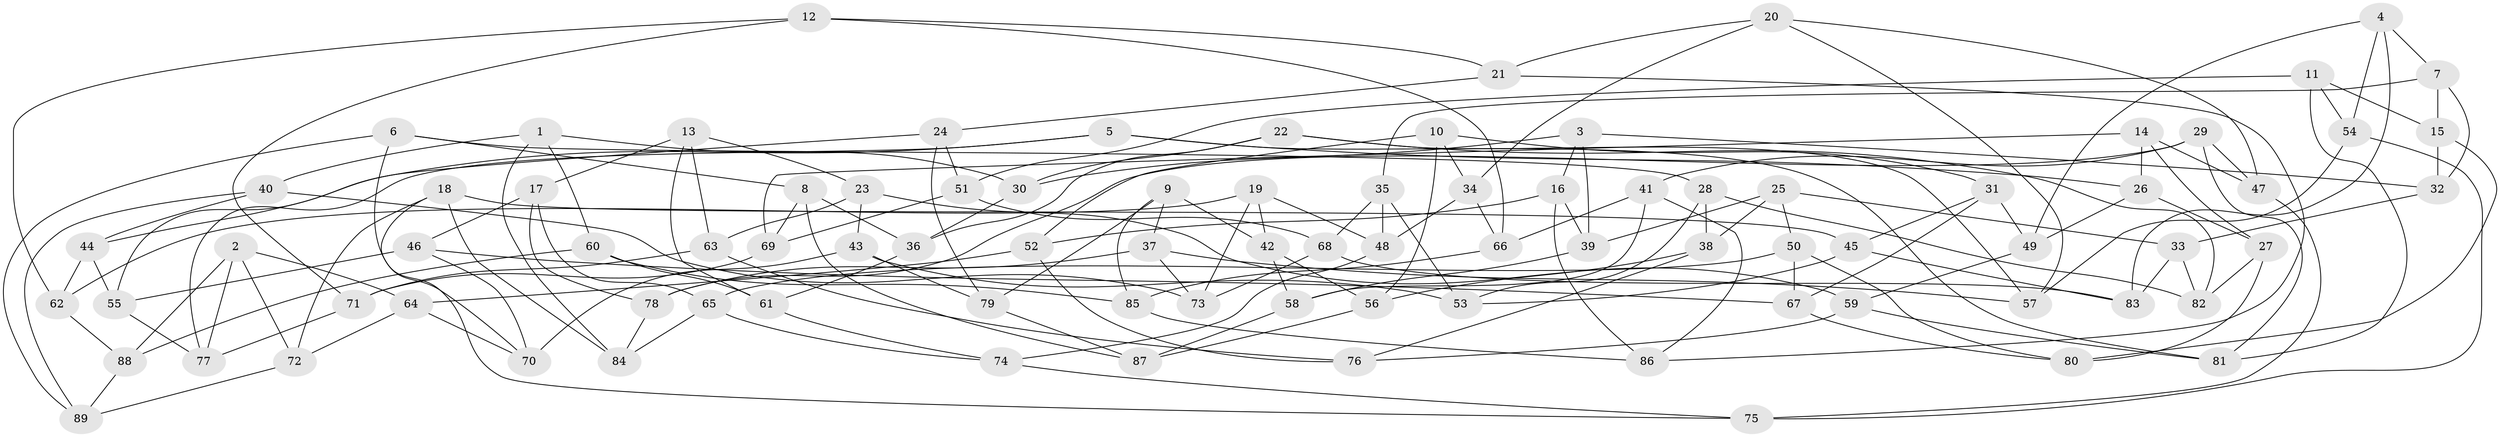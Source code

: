 // coarse degree distribution, {4: 0.1111111111111111, 8: 0.1111111111111111, 5: 0.2222222222222222, 6: 0.4444444444444444, 3: 0.027777777777777776, 7: 0.08333333333333333}
// Generated by graph-tools (version 1.1) at 2025/38/03/04/25 23:38:18]
// undirected, 89 vertices, 178 edges
graph export_dot {
  node [color=gray90,style=filled];
  1;
  2;
  3;
  4;
  5;
  6;
  7;
  8;
  9;
  10;
  11;
  12;
  13;
  14;
  15;
  16;
  17;
  18;
  19;
  20;
  21;
  22;
  23;
  24;
  25;
  26;
  27;
  28;
  29;
  30;
  31;
  32;
  33;
  34;
  35;
  36;
  37;
  38;
  39;
  40;
  41;
  42;
  43;
  44;
  45;
  46;
  47;
  48;
  49;
  50;
  51;
  52;
  53;
  54;
  55;
  56;
  57;
  58;
  59;
  60;
  61;
  62;
  63;
  64;
  65;
  66;
  67;
  68;
  69;
  70;
  71;
  72;
  73;
  74;
  75;
  76;
  77;
  78;
  79;
  80;
  81;
  82;
  83;
  84;
  85;
  86;
  87;
  88;
  89;
  1 -- 30;
  1 -- 84;
  1 -- 60;
  1 -- 40;
  2 -- 72;
  2 -- 77;
  2 -- 64;
  2 -- 88;
  3 -- 16;
  3 -- 30;
  3 -- 32;
  3 -- 39;
  4 -- 7;
  4 -- 54;
  4 -- 49;
  4 -- 83;
  5 -- 26;
  5 -- 81;
  5 -- 44;
  5 -- 77;
  6 -- 89;
  6 -- 8;
  6 -- 70;
  6 -- 28;
  7 -- 32;
  7 -- 35;
  7 -- 15;
  8 -- 69;
  8 -- 36;
  8 -- 87;
  9 -- 42;
  9 -- 85;
  9 -- 79;
  9 -- 37;
  10 -- 31;
  10 -- 52;
  10 -- 56;
  10 -- 34;
  11 -- 51;
  11 -- 15;
  11 -- 81;
  11 -- 54;
  12 -- 62;
  12 -- 21;
  12 -- 66;
  12 -- 71;
  13 -- 23;
  13 -- 63;
  13 -- 61;
  13 -- 17;
  14 -- 27;
  14 -- 26;
  14 -- 69;
  14 -- 47;
  15 -- 32;
  15 -- 80;
  16 -- 39;
  16 -- 52;
  16 -- 86;
  17 -- 46;
  17 -- 65;
  17 -- 78;
  18 -- 72;
  18 -- 75;
  18 -- 45;
  18 -- 84;
  19 -- 48;
  19 -- 42;
  19 -- 62;
  19 -- 73;
  20 -- 57;
  20 -- 47;
  20 -- 21;
  20 -- 34;
  21 -- 24;
  21 -- 86;
  22 -- 30;
  22 -- 57;
  22 -- 36;
  22 -- 82;
  23 -- 63;
  23 -- 59;
  23 -- 43;
  24 -- 79;
  24 -- 55;
  24 -- 51;
  25 -- 38;
  25 -- 39;
  25 -- 50;
  25 -- 33;
  26 -- 27;
  26 -- 49;
  27 -- 80;
  27 -- 82;
  28 -- 38;
  28 -- 82;
  28 -- 53;
  29 -- 78;
  29 -- 47;
  29 -- 81;
  29 -- 41;
  30 -- 36;
  31 -- 49;
  31 -- 67;
  31 -- 45;
  32 -- 33;
  33 -- 82;
  33 -- 83;
  34 -- 66;
  34 -- 48;
  35 -- 48;
  35 -- 53;
  35 -- 68;
  36 -- 61;
  37 -- 57;
  37 -- 78;
  37 -- 73;
  38 -- 76;
  38 -- 56;
  39 -- 58;
  40 -- 89;
  40 -- 73;
  40 -- 44;
  41 -- 58;
  41 -- 86;
  41 -- 66;
  42 -- 56;
  42 -- 58;
  43 -- 70;
  43 -- 53;
  43 -- 79;
  44 -- 62;
  44 -- 55;
  45 -- 53;
  45 -- 83;
  46 -- 55;
  46 -- 70;
  46 -- 67;
  47 -- 75;
  48 -- 74;
  49 -- 59;
  50 -- 67;
  50 -- 80;
  50 -- 65;
  51 -- 69;
  51 -- 68;
  52 -- 64;
  52 -- 76;
  54 -- 57;
  54 -- 75;
  55 -- 77;
  56 -- 87;
  58 -- 87;
  59 -- 76;
  59 -- 81;
  60 -- 88;
  60 -- 61;
  60 -- 85;
  61 -- 74;
  62 -- 88;
  63 -- 76;
  63 -- 71;
  64 -- 70;
  64 -- 72;
  65 -- 84;
  65 -- 74;
  66 -- 85;
  67 -- 80;
  68 -- 73;
  68 -- 83;
  69 -- 71;
  71 -- 77;
  72 -- 89;
  74 -- 75;
  78 -- 84;
  79 -- 87;
  85 -- 86;
  88 -- 89;
}
